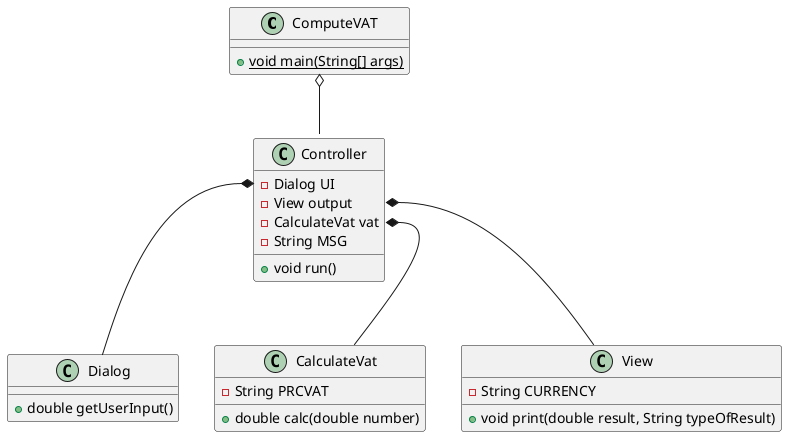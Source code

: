 @startuml

class ComputeVAT{
	+ {static} void main(String[] args)
}

class Controller {
	- Dialog UI
	- View output
	- CalculateVat vat
	- String MSG
	+ void run()
}
class Dialog {
	+ double getUserInput()
}
class CalculateVat {
	- String PRCVAT
	+ double calc(double number)
}
class View {
	- String CURRENCY
	+ void print(double result, String typeOfResult)
}

ComputeVAT o-- Controller
Controller::UI *-- Dialog
Controller::output *-- View
Controller::vat *-- CalculateVat

@enduml
